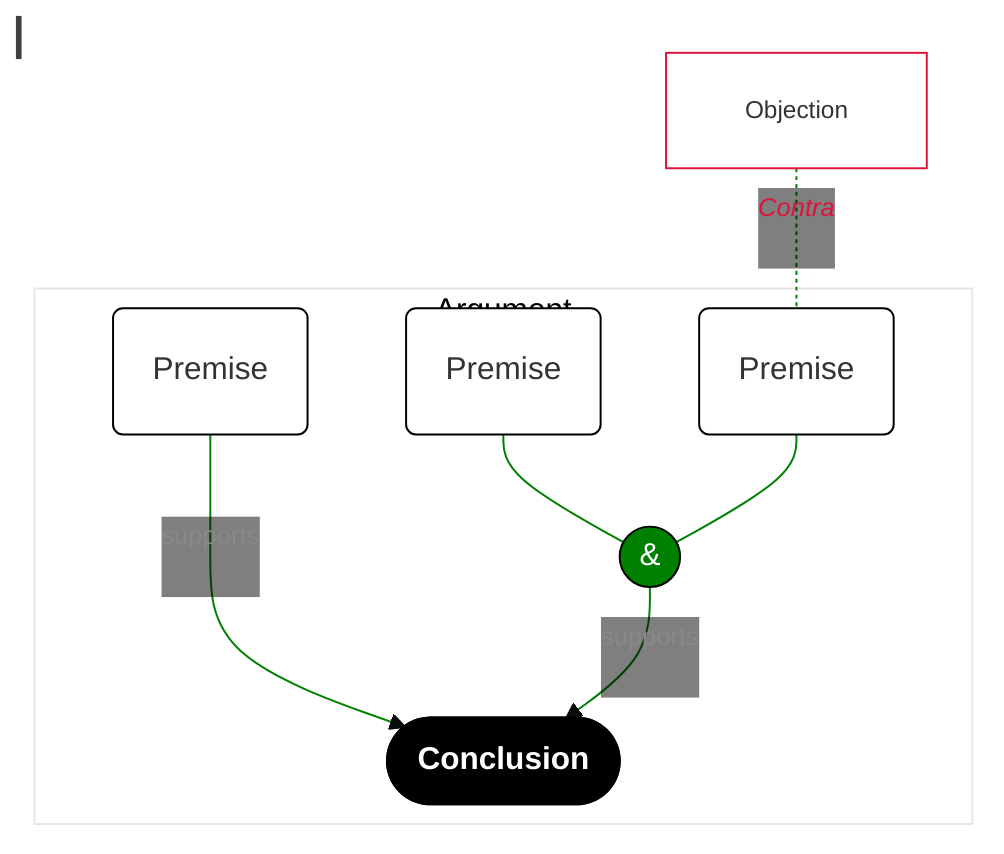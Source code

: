 %%{init: {"theme":"base","themeCSS": "#Argument rect{stroke:transparent; fill:#e5e5e5} #Argument span {color:transparent} .edgeLabel{color:#888; font-size:0.9em; margin-right:3px} .edgeLabel i{color:crimson} .edge-pattern-dotted{stroke:crimson} .edge-pattern-solid{stroke:green} #flowchart-pointEnd{fill:green}  g[id*=\"O\"] *{stroke:crimson!important; font-size:0.95em} circle+g span{color:white; } circle{fill:green!important} g[id*=\"C\"] * {fill:black;color:white;font-weight:bold}","themeVariables":{"secondaryColor":"transparent","primaryColor":"white","primaryBorderColor":"black"},"flowchart":{"htmlLabels":true,"padding":20,"rankSpacing":20}} }%%
flowchart TB
%%accTitle: Title
%%accDescr: Description
subgraph Argument
direction TB
%% 1("Premise")
%% Quotation marks : use #quot;
%% 1 -->|supports|2
%% 1 & 2 --- PL1((&))
%% C(["Conclusion"])
1("Premise")
1 --->|supports|C
2("Premise")
3("Premise")
2 & 3 --- PL1((&))
PL1 -->|supports|C
C(["Conclusion"])
end
%% OBJECTIONS
O1["Objection"]
O1-.-|<i>Contra</i>|3